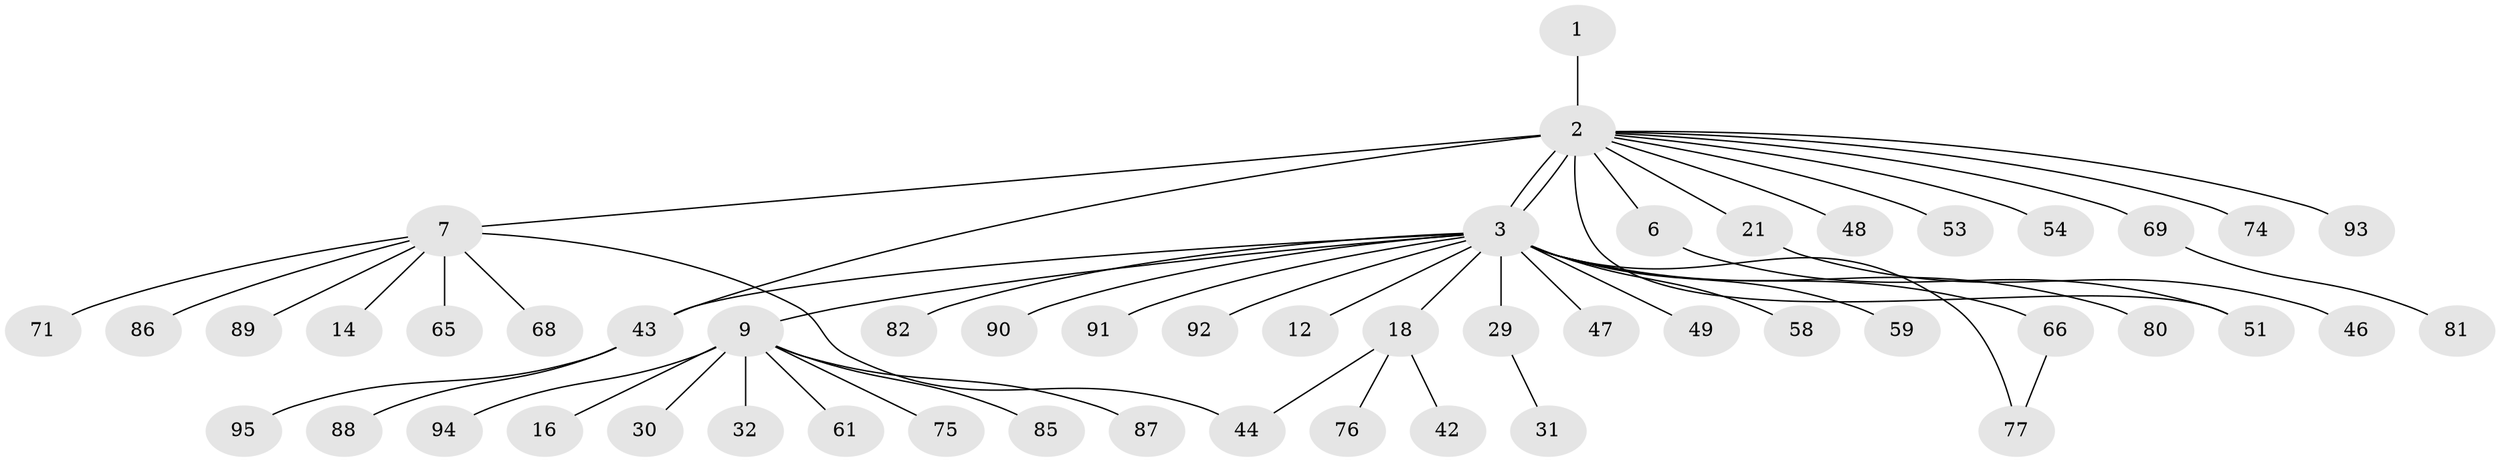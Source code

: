 // original degree distribution, {1: 0.5922330097087378, 13: 0.009708737864077669, 15: 0.019417475728155338, 9: 0.019417475728155338, 3: 0.038834951456310676, 6: 0.009708737864077669, 4: 0.038834951456310676, 7: 0.019417475728155338, 2: 0.21359223300970873, 5: 0.038834951456310676}
// Generated by graph-tools (version 1.1) at 2025/14/03/09/25 04:14:29]
// undirected, 51 vertices, 55 edges
graph export_dot {
graph [start="1"]
  node [color=gray90,style=filled];
  1;
  2 [super="+20+35+36+4+8"];
  3 [super="+39+10+23+28+22+11+5+72"];
  6 [super="+24"];
  7 [super="+98+13+45"];
  9 [super="+34+15+37"];
  12;
  14;
  16 [super="+56"];
  18;
  21;
  29;
  30;
  31;
  32 [super="+41"];
  42;
  43;
  44;
  46 [super="+67"];
  47;
  48;
  49;
  51 [super="+102"];
  53;
  54;
  58 [super="+84"];
  59;
  61;
  65;
  66;
  68 [super="+70"];
  69;
  71;
  74;
  75;
  76 [super="+101"];
  77;
  80;
  81;
  82;
  85;
  86;
  87;
  88;
  89;
  90;
  91;
  92;
  93;
  94;
  95;
  1 -- 2;
  2 -- 3 [weight=4];
  2 -- 3;
  2 -- 6;
  2 -- 7 [weight=2];
  2 -- 53;
  2 -- 74;
  2 -- 51;
  2 -- 43;
  2 -- 21;
  2 -- 54;
  2 -- 48;
  2 -- 69;
  2 -- 93;
  3 -- 9 [weight=2];
  3 -- 49;
  3 -- 59;
  3 -- 66;
  3 -- 12;
  3 -- 77;
  3 -- 80;
  3 -- 82;
  3 -- 18;
  3 -- 90;
  3 -- 91;
  3 -- 92;
  3 -- 29 [weight=2];
  3 -- 43;
  3 -- 47;
  3 -- 58;
  6 -- 51;
  7 -- 65;
  7 -- 89;
  7 -- 68;
  7 -- 86;
  7 -- 71;
  7 -- 14;
  7 -- 44;
  9 -- 16;
  9 -- 87;
  9 -- 94;
  9 -- 32;
  9 -- 85;
  9 -- 75;
  9 -- 61;
  9 -- 30;
  18 -- 42;
  18 -- 44;
  18 -- 76;
  21 -- 46;
  29 -- 31;
  43 -- 88;
  43 -- 95;
  66 -- 77;
  69 -- 81;
}
